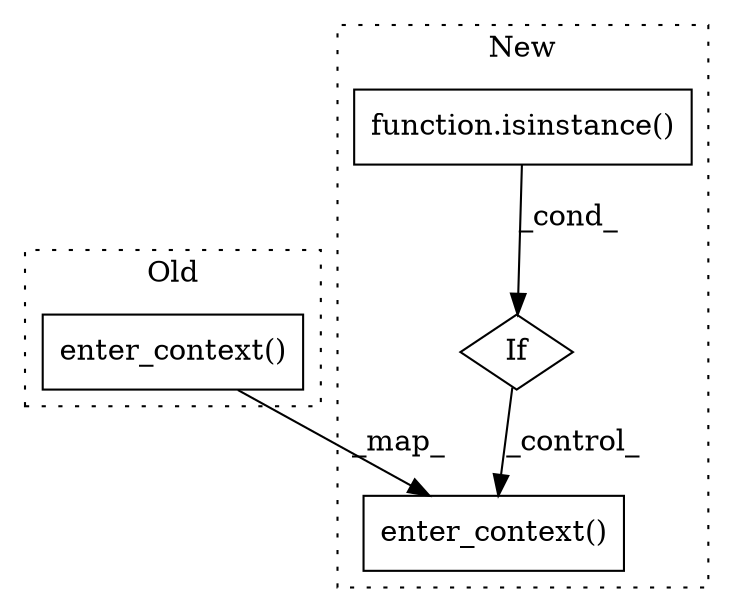 digraph G {
subgraph cluster0 {
1 [label="enter_context()" a="75" s="3582,3639" l="20,1" shape="box"];
label = "Old";
style="dotted";
}
subgraph cluster1 {
2 [label="enter_context()" a="75" s="3559,3616" l="20,1" shape="box"];
3 [label="If" a="96" s="3482" l="3" shape="diamond"];
4 [label="function.isinstance()" a="75" s="3485,3536" l="11,1" shape="box"];
label = "New";
style="dotted";
}
1 -> 2 [label="_map_"];
3 -> 2 [label="_control_"];
4 -> 3 [label="_cond_"];
}